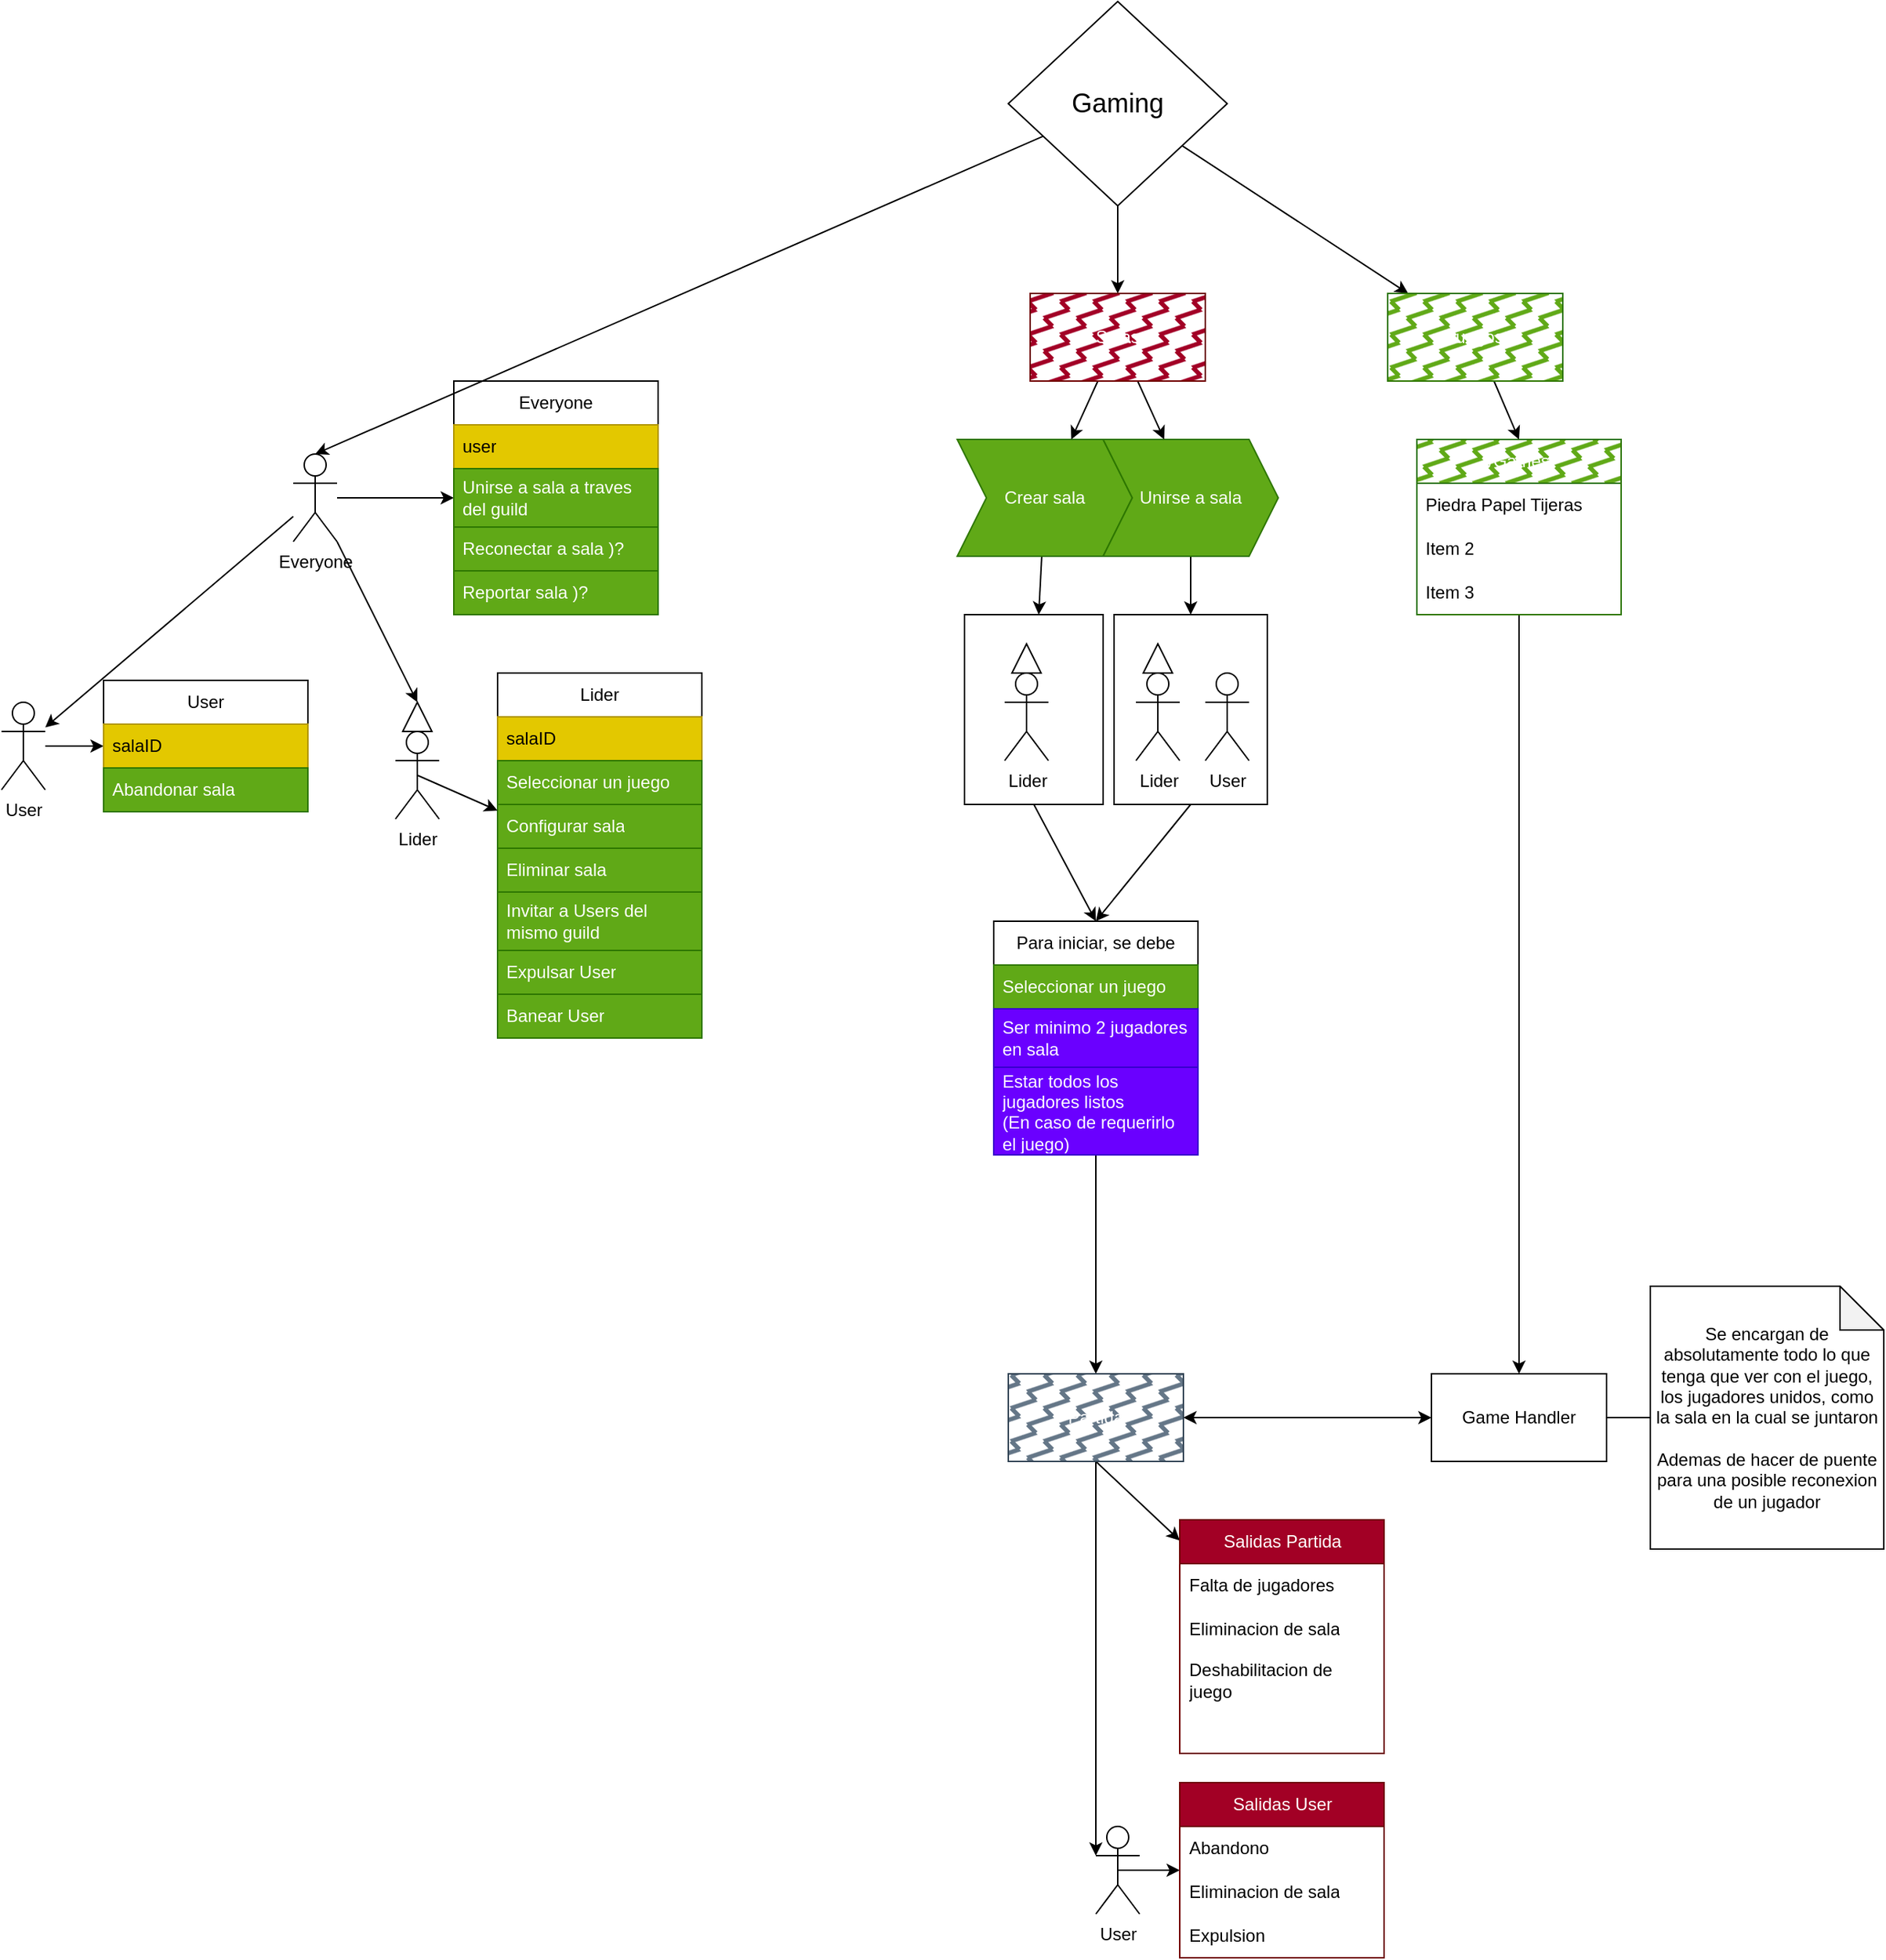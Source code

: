 <mxfile>
    <diagram id="cfIUunAWvWJWpsLYTpZa" name="Página-1">
        <mxGraphModel dx="1309" dy="1007" grid="1" gridSize="10" guides="1" tooltips="1" connect="1" arrows="1" fold="1" page="0" pageScale="1" pageWidth="827" pageHeight="1169" math="0" shadow="0">
            <root>
                <mxCell id="0"/>
                <mxCell id="1" parent="0"/>
                <mxCell id="9" value="" style="group;movable=0;resizable=0;rotatable=0;deletable=0;editable=0;connectable=0;" parent="1" vertex="1" connectable="0">
                    <mxGeometry x="270" y="300" width="30" height="80" as="geometry"/>
                </mxCell>
                <mxCell id="76" value="" style="edgeStyle=none;html=1;" parent="1" source="14" target="78" edge="1">
                    <mxGeometry relative="1" as="geometry">
                        <mxPoint x="-170" y="350.0" as="targetPoint"/>
                    </mxGeometry>
                </mxCell>
                <mxCell id="100" value="" style="edgeStyle=none;html=1;" parent="1" source="17" target="99" edge="1">
                    <mxGeometry relative="1" as="geometry"/>
                </mxCell>
                <mxCell id="17" value="/Games" style="swimlane;fontStyle=0;childLayout=stackLayout;horizontal=1;startSize=30;horizontalStack=0;resizeParent=1;resizeParentMax=0;resizeLast=0;collapsible=1;marginBottom=0;whiteSpace=wrap;html=1;fillColor=#60a917;strokeColor=#2D7600;fontColor=#ffffff;fillStyle=zigzag-line;" parent="1" vertex="1">
                    <mxGeometry x="720" y="140" width="140" height="120" as="geometry"/>
                </mxCell>
                <mxCell id="18" value="Piedra Papel Tijeras" style="text;strokeColor=none;fillColor=none;align=left;verticalAlign=middle;spacingLeft=4;spacingRight=4;overflow=hidden;points=[[0,0.5],[1,0.5]];portConstraint=eastwest;rotatable=0;whiteSpace=wrap;html=1;" parent="17" vertex="1">
                    <mxGeometry y="30" width="140" height="30" as="geometry"/>
                </mxCell>
                <mxCell id="19" value="Item 2" style="text;strokeColor=none;fillColor=none;align=left;verticalAlign=middle;spacingLeft=4;spacingRight=4;overflow=hidden;points=[[0,0.5],[1,0.5]];portConstraint=eastwest;rotatable=0;whiteSpace=wrap;html=1;" parent="17" vertex="1">
                    <mxGeometry y="60" width="140" height="30" as="geometry"/>
                </mxCell>
                <mxCell id="20" value="Item 3" style="text;strokeColor=none;fillColor=none;align=left;verticalAlign=middle;spacingLeft=4;spacingRight=4;overflow=hidden;points=[[0,0.5],[1,0.5]];portConstraint=eastwest;rotatable=0;whiteSpace=wrap;html=1;" parent="17" vertex="1">
                    <mxGeometry y="90" width="140" height="30" as="geometry"/>
                </mxCell>
                <mxCell id="31" value="" style="edgeStyle=none;html=1;" parent="1" source="136" target="30" edge="1">
                    <mxGeometry relative="1" as="geometry">
                        <mxPoint x="515" y="10" as="sourcePoint"/>
                    </mxGeometry>
                </mxCell>
                <mxCell id="57" style="edgeStyle=none;html=1;" parent="1" source="136" target="56" edge="1">
                    <mxGeometry relative="1" as="geometry">
                        <mxPoint x="620.8" y="-41" as="sourcePoint"/>
                    </mxGeometry>
                </mxCell>
                <mxCell id="49" value="" style="edgeStyle=none;html=1;" parent="1" source="28" target="44" edge="1">
                    <mxGeometry relative="1" as="geometry"/>
                </mxCell>
                <mxCell id="28" value="Crear sala" style="shape=step;perimeter=stepPerimeter;whiteSpace=wrap;html=1;fixedSize=1;fillColor=#60a917;fontColor=#ffffff;strokeColor=#2D7600;" parent="1" vertex="1">
                    <mxGeometry x="405" y="140" width="120" height="80" as="geometry"/>
                </mxCell>
                <mxCell id="50" value="" style="edgeStyle=none;html=1;" parent="1" source="29" target="41" edge="1">
                    <mxGeometry relative="1" as="geometry"/>
                </mxCell>
                <mxCell id="29" value="Unirse a sala" style="shape=step;perimeter=stepPerimeter;whiteSpace=wrap;html=1;fixedSize=1;fillColor=#60a917;fontColor=#ffffff;strokeColor=#2D7600;" parent="1" vertex="1">
                    <mxGeometry x="505" y="140" width="120" height="80" as="geometry"/>
                </mxCell>
                <mxCell id="32" value="" style="edgeStyle=none;html=1;" parent="1" source="30" target="29" edge="1">
                    <mxGeometry relative="1" as="geometry"/>
                </mxCell>
                <mxCell id="33" value="" style="edgeStyle=none;html=1;" parent="1" source="30" target="28" edge="1">
                    <mxGeometry relative="1" as="geometry"/>
                </mxCell>
                <mxCell id="30" value="Salas" style="rounded=0;whiteSpace=wrap;html=1;fillColor=#a20025;fontColor=#ffffff;strokeColor=#6F0000;fillStyle=zigzag-line;" parent="1" vertex="1">
                    <mxGeometry x="455" y="40" width="120" height="60" as="geometry"/>
                </mxCell>
                <mxCell id="67" style="edgeStyle=none;html=1;exitX=0.5;exitY=1;exitDx=0;exitDy=0;entryX=0.5;entryY=0;entryDx=0;entryDy=0;" parent="1" source="41" target="60" edge="1">
                    <mxGeometry relative="1" as="geometry"/>
                </mxCell>
                <mxCell id="41" value="" style="rounded=0;whiteSpace=wrap;html=1;" parent="1" vertex="1">
                    <mxGeometry x="512.5" y="260" width="105" height="130" as="geometry"/>
                </mxCell>
                <mxCell id="37" value="" style="group" parent="1" vertex="1" connectable="0">
                    <mxGeometry x="527.5" y="280" width="30" height="80" as="geometry"/>
                </mxCell>
                <mxCell id="38" value="" style="triangle;whiteSpace=wrap;html=1;rotation=-90;" parent="37" vertex="1">
                    <mxGeometry x="5" width="20" height="20" as="geometry"/>
                </mxCell>
                <mxCell id="39" value="Lider" style="shape=umlActor;verticalLabelPosition=bottom;verticalAlign=top;html=1;outlineConnect=0;" parent="37" vertex="1">
                    <mxGeometry y="20" width="30" height="60" as="geometry"/>
                </mxCell>
                <mxCell id="40" value="User" style="shape=umlActor;verticalLabelPosition=bottom;verticalAlign=top;html=1;outlineConnect=0;" parent="1" vertex="1">
                    <mxGeometry x="575" y="300" width="30" height="60" as="geometry"/>
                </mxCell>
                <mxCell id="66" style="edgeStyle=none;html=1;exitX=0.5;exitY=1;exitDx=0;exitDy=0;entryX=0.5;entryY=0;entryDx=0;entryDy=0;" parent="1" source="44" target="60" edge="1">
                    <mxGeometry relative="1" as="geometry"/>
                </mxCell>
                <mxCell id="44" value="" style="rounded=0;whiteSpace=wrap;html=1;" parent="1" vertex="1">
                    <mxGeometry x="410" y="260" width="95" height="130" as="geometry"/>
                </mxCell>
                <mxCell id="45" value="" style="group" parent="1" vertex="1" connectable="0">
                    <mxGeometry x="437.5" y="280" width="30" height="80" as="geometry"/>
                </mxCell>
                <mxCell id="46" value="" style="triangle;whiteSpace=wrap;html=1;rotation=-90;" parent="45" vertex="1">
                    <mxGeometry x="5" width="20" height="20" as="geometry"/>
                </mxCell>
                <mxCell id="47" value="Lider" style="shape=umlActor;verticalLabelPosition=bottom;verticalAlign=top;html=1;outlineConnect=0;" parent="45" vertex="1">
                    <mxGeometry y="20" width="30" height="60" as="geometry"/>
                </mxCell>
                <mxCell id="51" value="Lider" style="swimlane;fontStyle=0;childLayout=stackLayout;horizontal=1;startSize=30;horizontalStack=0;resizeParent=1;resizeParentMax=0;resizeLast=0;collapsible=1;marginBottom=0;whiteSpace=wrap;html=1;" parent="1" vertex="1">
                    <mxGeometry x="90" y="300" width="140" height="250" as="geometry"/>
                </mxCell>
                <mxCell id="94" value="salaID" style="text;strokeColor=#B09500;fillColor=#e3c800;align=left;verticalAlign=middle;spacingLeft=4;spacingRight=4;overflow=hidden;points=[[0,0.5],[1,0.5]];portConstraint=eastwest;rotatable=0;whiteSpace=wrap;html=1;fontColor=#000000;fillStyle=solid;" parent="51" vertex="1">
                    <mxGeometry y="30" width="140" height="30" as="geometry"/>
                </mxCell>
                <mxCell id="52" value="Seleccionar un juego" style="text;strokeColor=#2D7600;fillColor=#60a917;align=left;verticalAlign=middle;spacingLeft=4;spacingRight=4;overflow=hidden;points=[[0,0.5],[1,0.5]];portConstraint=eastwest;rotatable=0;whiteSpace=wrap;html=1;fontColor=#ffffff;fillStyle=solid;" parent="51" vertex="1">
                    <mxGeometry y="60" width="140" height="30" as="geometry"/>
                </mxCell>
                <mxCell id="91" value="Configurar sala" style="text;strokeColor=#2D7600;fillColor=#60a917;align=left;verticalAlign=middle;spacingLeft=4;spacingRight=4;overflow=hidden;points=[[0,0.5],[1,0.5]];portConstraint=eastwest;rotatable=0;whiteSpace=wrap;html=1;fontColor=#ffffff;fillStyle=solid;" parent="51" vertex="1">
                    <mxGeometry y="90" width="140" height="30" as="geometry"/>
                </mxCell>
                <mxCell id="53" value="Eliminar sala" style="text;strokeColor=#2D7600;fillColor=#60a917;align=left;verticalAlign=middle;spacingLeft=4;spacingRight=4;overflow=hidden;points=[[0,0.5],[1,0.5]];portConstraint=eastwest;rotatable=0;whiteSpace=wrap;html=1;fontColor=#ffffff;" parent="51" vertex="1">
                    <mxGeometry y="120" width="140" height="30" as="geometry"/>
                </mxCell>
                <mxCell id="54" value="Invitar a Users del mismo guild" style="text;strokeColor=#2D7600;fillColor=#60a917;align=left;verticalAlign=middle;spacingLeft=4;spacingRight=4;overflow=hidden;points=[[0,0.5],[1,0.5]];portConstraint=eastwest;rotatable=0;whiteSpace=wrap;html=1;fontColor=#ffffff;" parent="51" vertex="1">
                    <mxGeometry y="150" width="140" height="40" as="geometry"/>
                </mxCell>
                <mxCell id="132" value="Expulsar User" style="text;strokeColor=#2D7600;fillColor=#60a917;align=left;verticalAlign=middle;spacingLeft=4;spacingRight=4;overflow=hidden;points=[[0,0.5],[1,0.5]];portConstraint=eastwest;rotatable=0;whiteSpace=wrap;html=1;fontColor=#ffffff;" parent="51" vertex="1">
                    <mxGeometry y="190" width="140" height="30" as="geometry"/>
                </mxCell>
                <mxCell id="133" value="Banear User" style="text;strokeColor=#2D7600;fillColor=#60a917;align=left;verticalAlign=middle;spacingLeft=4;spacingRight=4;overflow=hidden;points=[[0,0.5],[1,0.5]];portConstraint=eastwest;rotatable=0;whiteSpace=wrap;html=1;fontColor=#ffffff;" parent="51" vertex="1">
                    <mxGeometry y="220" width="140" height="30" as="geometry"/>
                </mxCell>
                <mxCell id="58" value="" style="edgeStyle=none;html=1;entryX=0.5;entryY=0;entryDx=0;entryDy=0;" parent="1" source="56" target="17" edge="1">
                    <mxGeometry relative="1" as="geometry"/>
                </mxCell>
                <mxCell id="56" value="Juegos" style="rounded=0;whiteSpace=wrap;html=1;fillColor=#60a917;fontColor=#ffffff;strokeColor=#2D7600;fillStyle=zigzag-line;" parent="1" vertex="1">
                    <mxGeometry x="700" y="40" width="120" height="60" as="geometry"/>
                </mxCell>
                <mxCell id="101" style="edgeStyle=none;html=1;exitX=0.5;exitY=1;exitDx=0;exitDy=0;" parent="1" source="60" target="108" edge="1">
                    <mxGeometry relative="1" as="geometry"/>
                </mxCell>
                <mxCell id="60" value="Para iniciar, se debe" style="swimlane;fontStyle=0;childLayout=stackLayout;horizontal=1;startSize=30;horizontalStack=0;resizeParent=1;resizeParentMax=0;resizeLast=0;collapsible=1;marginBottom=0;whiteSpace=wrap;html=1;fillStyle=zigzag-line;" parent="1" vertex="1">
                    <mxGeometry x="430" y="470" width="140" height="160" as="geometry"/>
                </mxCell>
                <mxCell id="64" value="Seleccionar un juego" style="text;strokeColor=#2D7600;fillColor=#60a917;align=left;verticalAlign=middle;spacingLeft=4;spacingRight=4;overflow=hidden;points=[[0,0.5],[1,0.5]];portConstraint=eastwest;rotatable=0;whiteSpace=wrap;html=1;fontColor=#ffffff;fillStyle=solid;" parent="60" vertex="1">
                    <mxGeometry y="30" width="140" height="30" as="geometry"/>
                </mxCell>
                <mxCell id="62" value="Ser minimo 2 jugadores en sala" style="text;strokeColor=#3700CC;fillColor=#6a00ff;align=left;verticalAlign=middle;spacingLeft=4;spacingRight=4;overflow=hidden;points=[[0,0.5],[1,0.5]];portConstraint=eastwest;rotatable=0;whiteSpace=wrap;html=1;fillStyle=solid;fontColor=#ffffff;" parent="60" vertex="1">
                    <mxGeometry y="60" width="140" height="40" as="geometry"/>
                </mxCell>
                <mxCell id="63" value="Estar todos los jugadores listos&lt;br&gt;(En caso de requerirlo el juego)" style="text;strokeColor=#3700CC;fillColor=#6a00ff;align=left;verticalAlign=middle;spacingLeft=4;spacingRight=4;overflow=hidden;points=[[0,0.5],[1,0.5]];portConstraint=eastwest;rotatable=0;whiteSpace=wrap;html=1;fillStyle=solid;fontColor=#ffffff;" parent="60" vertex="1">
                    <mxGeometry y="100" width="140" height="60" as="geometry"/>
                </mxCell>
                <mxCell id="69" style="edgeStyle=none;html=1;exitX=0.5;exitY=0.5;exitDx=0;exitDy=0;exitPerimeter=0;" parent="1" source="7" target="51" edge="1">
                    <mxGeometry relative="1" as="geometry"/>
                </mxCell>
                <mxCell id="78" value="User" style="swimlane;fontStyle=0;childLayout=stackLayout;horizontal=1;startSize=30;horizontalStack=0;resizeParent=1;resizeParentMax=0;resizeLast=0;collapsible=1;marginBottom=0;whiteSpace=wrap;html=1;fillStyle=solid;" parent="1" vertex="1">
                    <mxGeometry x="-180" y="305" width="140" height="90" as="geometry"/>
                </mxCell>
                <mxCell id="77" value="salaID" style="text;strokeColor=#B09500;fillColor=#e3c800;align=left;verticalAlign=middle;spacingLeft=4;spacingRight=4;overflow=hidden;points=[[0,0.5],[1,0.5]];portConstraint=eastwest;rotatable=0;whiteSpace=wrap;html=1;fontColor=#000000;fillStyle=solid;" parent="78" vertex="1">
                    <mxGeometry y="30" width="140" height="30" as="geometry"/>
                </mxCell>
                <mxCell id="81" value="Abandonar sala" style="text;strokeColor=#2D7600;fillColor=#60a917;align=left;verticalAlign=middle;spacingLeft=4;spacingRight=4;overflow=hidden;points=[[0,0.5],[1,0.5]];portConstraint=eastwest;rotatable=0;whiteSpace=wrap;html=1;fillStyle=solid;fontColor=#ffffff;" parent="78" vertex="1">
                    <mxGeometry y="60" width="140" height="30" as="geometry"/>
                </mxCell>
                <mxCell id="83" value="" style="edgeStyle=none;html=1;" parent="1" source="82" target="14" edge="1">
                    <mxGeometry relative="1" as="geometry"/>
                </mxCell>
                <mxCell id="88" value="" style="edgeStyle=none;html=1;" parent="1" source="82" target="84" edge="1">
                    <mxGeometry relative="1" as="geometry"/>
                </mxCell>
                <mxCell id="92" value="" style="edgeStyle=none;html=1;entryX=1;entryY=0.5;entryDx=0;entryDy=0;" parent="1" source="82" target="8" edge="1">
                    <mxGeometry relative="1" as="geometry">
                        <mxPoint x="-10" y="190" as="sourcePoint"/>
                    </mxGeometry>
                </mxCell>
                <mxCell id="82" value="Everyone" style="shape=umlActor;verticalLabelPosition=bottom;verticalAlign=top;html=1;outlineConnect=0;fillStyle=solid;" parent="1" vertex="1">
                    <mxGeometry x="-50" y="150" width="30" height="60" as="geometry"/>
                </mxCell>
                <mxCell id="14" value="User" style="shape=umlActor;verticalLabelPosition=bottom;verticalAlign=top;html=1;outlineConnect=0;" parent="1" vertex="1">
                    <mxGeometry x="-250" y="320" width="30" height="60" as="geometry"/>
                </mxCell>
                <mxCell id="10" value="" style="group" parent="1" vertex="1" connectable="0">
                    <mxGeometry x="20" y="320" width="30" height="80" as="geometry"/>
                </mxCell>
                <mxCell id="8" value="" style="triangle;whiteSpace=wrap;html=1;rotation=-90;" parent="10" vertex="1">
                    <mxGeometry x="5" width="20" height="20" as="geometry"/>
                </mxCell>
                <mxCell id="7" value="Lider" style="shape=umlActor;verticalLabelPosition=bottom;verticalAlign=top;html=1;outlineConnect=0;" parent="10" vertex="1">
                    <mxGeometry y="20" width="30" height="60" as="geometry"/>
                </mxCell>
                <mxCell id="84" value="Everyone" style="swimlane;fontStyle=0;childLayout=stackLayout;horizontal=1;startSize=30;horizontalStack=0;resizeParent=1;resizeParentMax=0;resizeLast=0;collapsible=1;marginBottom=0;whiteSpace=wrap;html=1;fillStyle=solid;" parent="1" vertex="1">
                    <mxGeometry x="60" y="100" width="140" height="160" as="geometry"/>
                </mxCell>
                <mxCell id="93" value="user" style="text;strokeColor=#B09500;fillColor=#e3c800;align=left;verticalAlign=middle;spacingLeft=4;spacingRight=4;overflow=hidden;points=[[0,0.5],[1,0.5]];portConstraint=eastwest;rotatable=0;whiteSpace=wrap;html=1;fillStyle=solid;fontColor=#000000;" parent="84" vertex="1">
                    <mxGeometry y="30" width="140" height="30" as="geometry"/>
                </mxCell>
                <mxCell id="85" value="Unirse a sala a traves del guild" style="text;strokeColor=#2D7600;fillColor=#60a917;align=left;verticalAlign=middle;spacingLeft=4;spacingRight=4;overflow=hidden;points=[[0,0.5],[1,0.5]];portConstraint=eastwest;rotatable=0;whiteSpace=wrap;html=1;fillStyle=solid;fontColor=#ffffff;" parent="84" vertex="1">
                    <mxGeometry y="60" width="140" height="40" as="geometry"/>
                </mxCell>
                <mxCell id="105" value="Reconectar a sala )?" style="text;strokeColor=#2D7600;fillColor=#60a917;align=left;verticalAlign=middle;spacingLeft=4;spacingRight=4;overflow=hidden;points=[[0,0.5],[1,0.5]];portConstraint=eastwest;rotatable=0;whiteSpace=wrap;html=1;fillStyle=solid;fontColor=#ffffff;" parent="84" vertex="1">
                    <mxGeometry y="100" width="140" height="30" as="geometry"/>
                </mxCell>
                <mxCell id="89" value="Reportar sala )?" style="text;strokeColor=#2D7600;fillColor=#60a917;align=left;verticalAlign=middle;spacingLeft=4;spacingRight=4;overflow=hidden;points=[[0,0.5],[1,0.5]];portConstraint=eastwest;rotatable=0;whiteSpace=wrap;html=1;fillStyle=solid;fontColor=#ffffff;" parent="84" vertex="1">
                    <mxGeometry y="130" width="140" height="30" as="geometry"/>
                </mxCell>
                <mxCell id="99" value="Game Handler" style="rounded=0;whiteSpace=wrap;html=1;fillStyle=solid;" parent="1" vertex="1">
                    <mxGeometry x="730" y="780" width="120" height="60" as="geometry"/>
                </mxCell>
                <mxCell id="103" value="Se encargan de absolutamente todo lo que tenga que ver con el juego, los jugadores unidos, como la sala en la cual se juntaron&lt;br&gt;&lt;br&gt;Ademas de hacer de puente para una posible reconexion de un jugador" style="shape=note;whiteSpace=wrap;html=1;backgroundOutline=1;darkOpacity=0.05;fillStyle=solid;" parent="1" vertex="1">
                    <mxGeometry x="880" y="720" width="160" height="180" as="geometry"/>
                </mxCell>
                <mxCell id="104" value="" style="endArrow=none;html=1;" parent="1" source="99" target="103" edge="1">
                    <mxGeometry width="50" height="50" relative="1" as="geometry">
                        <mxPoint x="850" y="590" as="sourcePoint"/>
                        <mxPoint x="900" y="540" as="targetPoint"/>
                    </mxGeometry>
                </mxCell>
                <mxCell id="119" style="edgeStyle=none;html=1;exitX=0.5;exitY=1;exitDx=0;exitDy=0;entryX=0;entryY=0.333;entryDx=0;entryDy=0;entryPerimeter=0;" parent="1" source="108" target="117" edge="1">
                    <mxGeometry relative="1" as="geometry"/>
                </mxCell>
                <mxCell id="120" style="edgeStyle=none;html=1;exitX=0.5;exitY=1;exitDx=0;exitDy=0;" parent="1" source="108" target="125" edge="1">
                    <mxGeometry relative="1" as="geometry">
                        <mxPoint x="525" y="830" as="targetPoint"/>
                    </mxGeometry>
                </mxCell>
                <mxCell id="108" value="Partida" style="rounded=0;whiteSpace=wrap;html=1;fillStyle=zigzag-line;fillColor=#647687;fontColor=#ffffff;strokeColor=#314354;" parent="1" vertex="1">
                    <mxGeometry x="440" y="780" width="120" height="60" as="geometry"/>
                </mxCell>
                <mxCell id="113" value="" style="endArrow=classic;startArrow=classic;html=1;" parent="1" source="108" target="99" edge="1">
                    <mxGeometry width="50" height="50" relative="1" as="geometry">
                        <mxPoint x="630" y="810" as="sourcePoint"/>
                        <mxPoint x="680" y="760" as="targetPoint"/>
                    </mxGeometry>
                </mxCell>
                <mxCell id="129" style="edgeStyle=none;html=1;exitX=0.5;exitY=0.5;exitDx=0;exitDy=0;exitPerimeter=0;" parent="1" source="117" target="121" edge="1">
                    <mxGeometry relative="1" as="geometry"/>
                </mxCell>
                <mxCell id="117" value="User" style="shape=umlActor;verticalLabelPosition=bottom;verticalAlign=top;html=1;outlineConnect=0;" parent="1" vertex="1">
                    <mxGeometry x="500" y="1090" width="30" height="60" as="geometry"/>
                </mxCell>
                <mxCell id="121" value="Salidas User" style="swimlane;fontStyle=0;childLayout=stackLayout;horizontal=1;startSize=30;horizontalStack=0;resizeParent=1;resizeParentMax=0;resizeLast=0;collapsible=1;marginBottom=0;whiteSpace=wrap;html=1;fillStyle=solid;fillColor=#a20025;fontColor=#ffffff;strokeColor=#6F0000;" parent="1" vertex="1">
                    <mxGeometry x="557.5" y="1060" width="140" height="120" as="geometry"/>
                </mxCell>
                <mxCell id="122" value="Abandono" style="text;strokeColor=none;fillColor=none;align=left;verticalAlign=middle;spacingLeft=4;spacingRight=4;overflow=hidden;points=[[0,0.5],[1,0.5]];portConstraint=eastwest;rotatable=0;whiteSpace=wrap;html=1;fillStyle=solid;" parent="121" vertex="1">
                    <mxGeometry y="30" width="140" height="30" as="geometry"/>
                </mxCell>
                <mxCell id="131" value="Eliminacion de sala" style="text;strokeColor=none;fillColor=none;align=left;verticalAlign=middle;spacingLeft=4;spacingRight=4;overflow=hidden;points=[[0,0.5],[1,0.5]];portConstraint=eastwest;rotatable=0;whiteSpace=wrap;html=1;fillStyle=solid;" parent="121" vertex="1">
                    <mxGeometry y="60" width="140" height="30" as="geometry"/>
                </mxCell>
                <mxCell id="124" value="Expulsion" style="text;strokeColor=none;fillColor=none;align=left;verticalAlign=middle;spacingLeft=4;spacingRight=4;overflow=hidden;points=[[0,0.5],[1,0.5]];portConstraint=eastwest;rotatable=0;whiteSpace=wrap;html=1;fillStyle=solid;" parent="121" vertex="1">
                    <mxGeometry y="90" width="140" height="30" as="geometry"/>
                </mxCell>
                <mxCell id="125" value="Salidas Partida" style="swimlane;fontStyle=0;childLayout=stackLayout;horizontal=1;startSize=30;horizontalStack=0;resizeParent=1;resizeParentMax=0;resizeLast=0;collapsible=1;marginBottom=0;whiteSpace=wrap;html=1;fillStyle=solid;fillColor=#a20025;fontColor=#ffffff;strokeColor=#6F0000;" parent="1" vertex="1">
                    <mxGeometry x="557.5" y="880" width="140" height="160" as="geometry"/>
                </mxCell>
                <mxCell id="126" value="Falta de jugadores" style="text;strokeColor=none;fillColor=none;align=left;verticalAlign=middle;spacingLeft=4;spacingRight=4;overflow=hidden;points=[[0,0.5],[1,0.5]];portConstraint=eastwest;rotatable=0;whiteSpace=wrap;html=1;fillStyle=solid;" parent="125" vertex="1">
                    <mxGeometry y="30" width="140" height="30" as="geometry"/>
                </mxCell>
                <mxCell id="127" value="Eliminacion de sala" style="text;strokeColor=none;fillColor=none;align=left;verticalAlign=middle;spacingLeft=4;spacingRight=4;overflow=hidden;points=[[0,0.5],[1,0.5]];portConstraint=eastwest;rotatable=0;whiteSpace=wrap;html=1;fillStyle=solid;" parent="125" vertex="1">
                    <mxGeometry y="60" width="140" height="30" as="geometry"/>
                </mxCell>
                <mxCell id="128" value="Deshabilitacion de juego" style="text;strokeColor=none;fillColor=none;align=left;verticalAlign=middle;spacingLeft=4;spacingRight=4;overflow=hidden;points=[[0,0.5],[1,0.5]];portConstraint=eastwest;rotatable=0;whiteSpace=wrap;html=1;fillStyle=solid;" parent="125" vertex="1">
                    <mxGeometry y="90" width="140" height="40" as="geometry"/>
                </mxCell>
                <mxCell id="135" value="Limite afk superado" style="text;strokeColor=none;fillColor=none;align=left;verticalAlign=middle;spacingLeft=4;spacingRight=4;overflow=hidden;points=[[0,0.5],[1,0.5]];portConstraint=eastwest;rotatable=0;whiteSpace=wrap;html=1;fillStyle=zigzag-line;fontSize=12;fontColor=#FFFFFF;" parent="125" vertex="1">
                    <mxGeometry y="130" width="140" height="30" as="geometry"/>
                </mxCell>
                <mxCell id="90" style="edgeStyle=none;html=1;entryX=0.5;entryY=0;entryDx=0;entryDy=0;entryPerimeter=0;" parent="1" source="136" target="82" edge="1">
                    <mxGeometry relative="1" as="geometry">
                        <mxPoint x="429.9" y="-29.1" as="sourcePoint"/>
                    </mxGeometry>
                </mxCell>
                <mxCell id="136" value="&lt;span style=&quot;font-size: 18px;&quot;&gt;Gaming&lt;/span&gt;" style="rhombus;whiteSpace=wrap;html=1;" vertex="1" parent="1">
                    <mxGeometry x="440" y="-160" width="150" height="140" as="geometry"/>
                </mxCell>
            </root>
        </mxGraphModel>
    </diagram>
</mxfile>